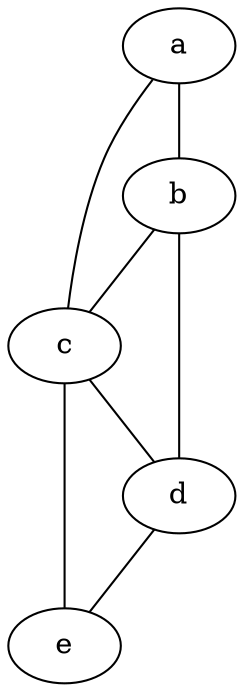 // Grafo não-direcionado para o Algoritmo de Prim
graph g {
    a -- b [weight=4];
    a -- c [weight=2];
    b -- c [weight=1];
    b -- d [weight=5];
    c -- d [weight=8];
    c -- e [weight=10];
    d -- e [weight=2];
}